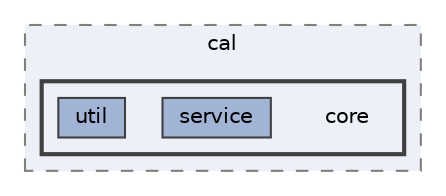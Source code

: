 digraph "repository/isd/src/test/java/com/sterlite/cal/core"
{
 // LATEX_PDF_SIZE
  bgcolor="transparent";
  edge [fontname=Helvetica,fontsize=10,labelfontname=Helvetica,labelfontsize=10];
  node [fontname=Helvetica,fontsize=10,shape=box,height=0.2,width=0.4];
  compound=true
  subgraph clusterdir_a6eb268eaca4c30886c65fcc9ae2cff3 {
    graph [ bgcolor="#edf0f7", pencolor="grey50", label="cal", fontname=Helvetica,fontsize=10 style="filled,dashed", URL="dir_a6eb268eaca4c30886c65fcc9ae2cff3.html",tooltip=""]
  subgraph clusterdir_bdb0fdb034bcc55bf319acb4df10039a {
    graph [ bgcolor="#edf0f7", pencolor="grey25", label="", fontname=Helvetica,fontsize=10 style="filled,bold", URL="dir_bdb0fdb034bcc55bf319acb4df10039a.html",tooltip=""]
    dir_bdb0fdb034bcc55bf319acb4df10039a [shape=plaintext, label="core"];
  dir_c8aa84feb0d18964cd106e04934850d9 [label="service", fillcolor="#a2b4d6", color="grey25", style="filled", URL="dir_c8aa84feb0d18964cd106e04934850d9.html",tooltip=""];
  dir_65e1b6aa6dd03171053cf845d269bab6 [label="util", fillcolor="#a2b4d6", color="grey25", style="filled", URL="dir_65e1b6aa6dd03171053cf845d269bab6.html",tooltip=""];
  }
  }
}

